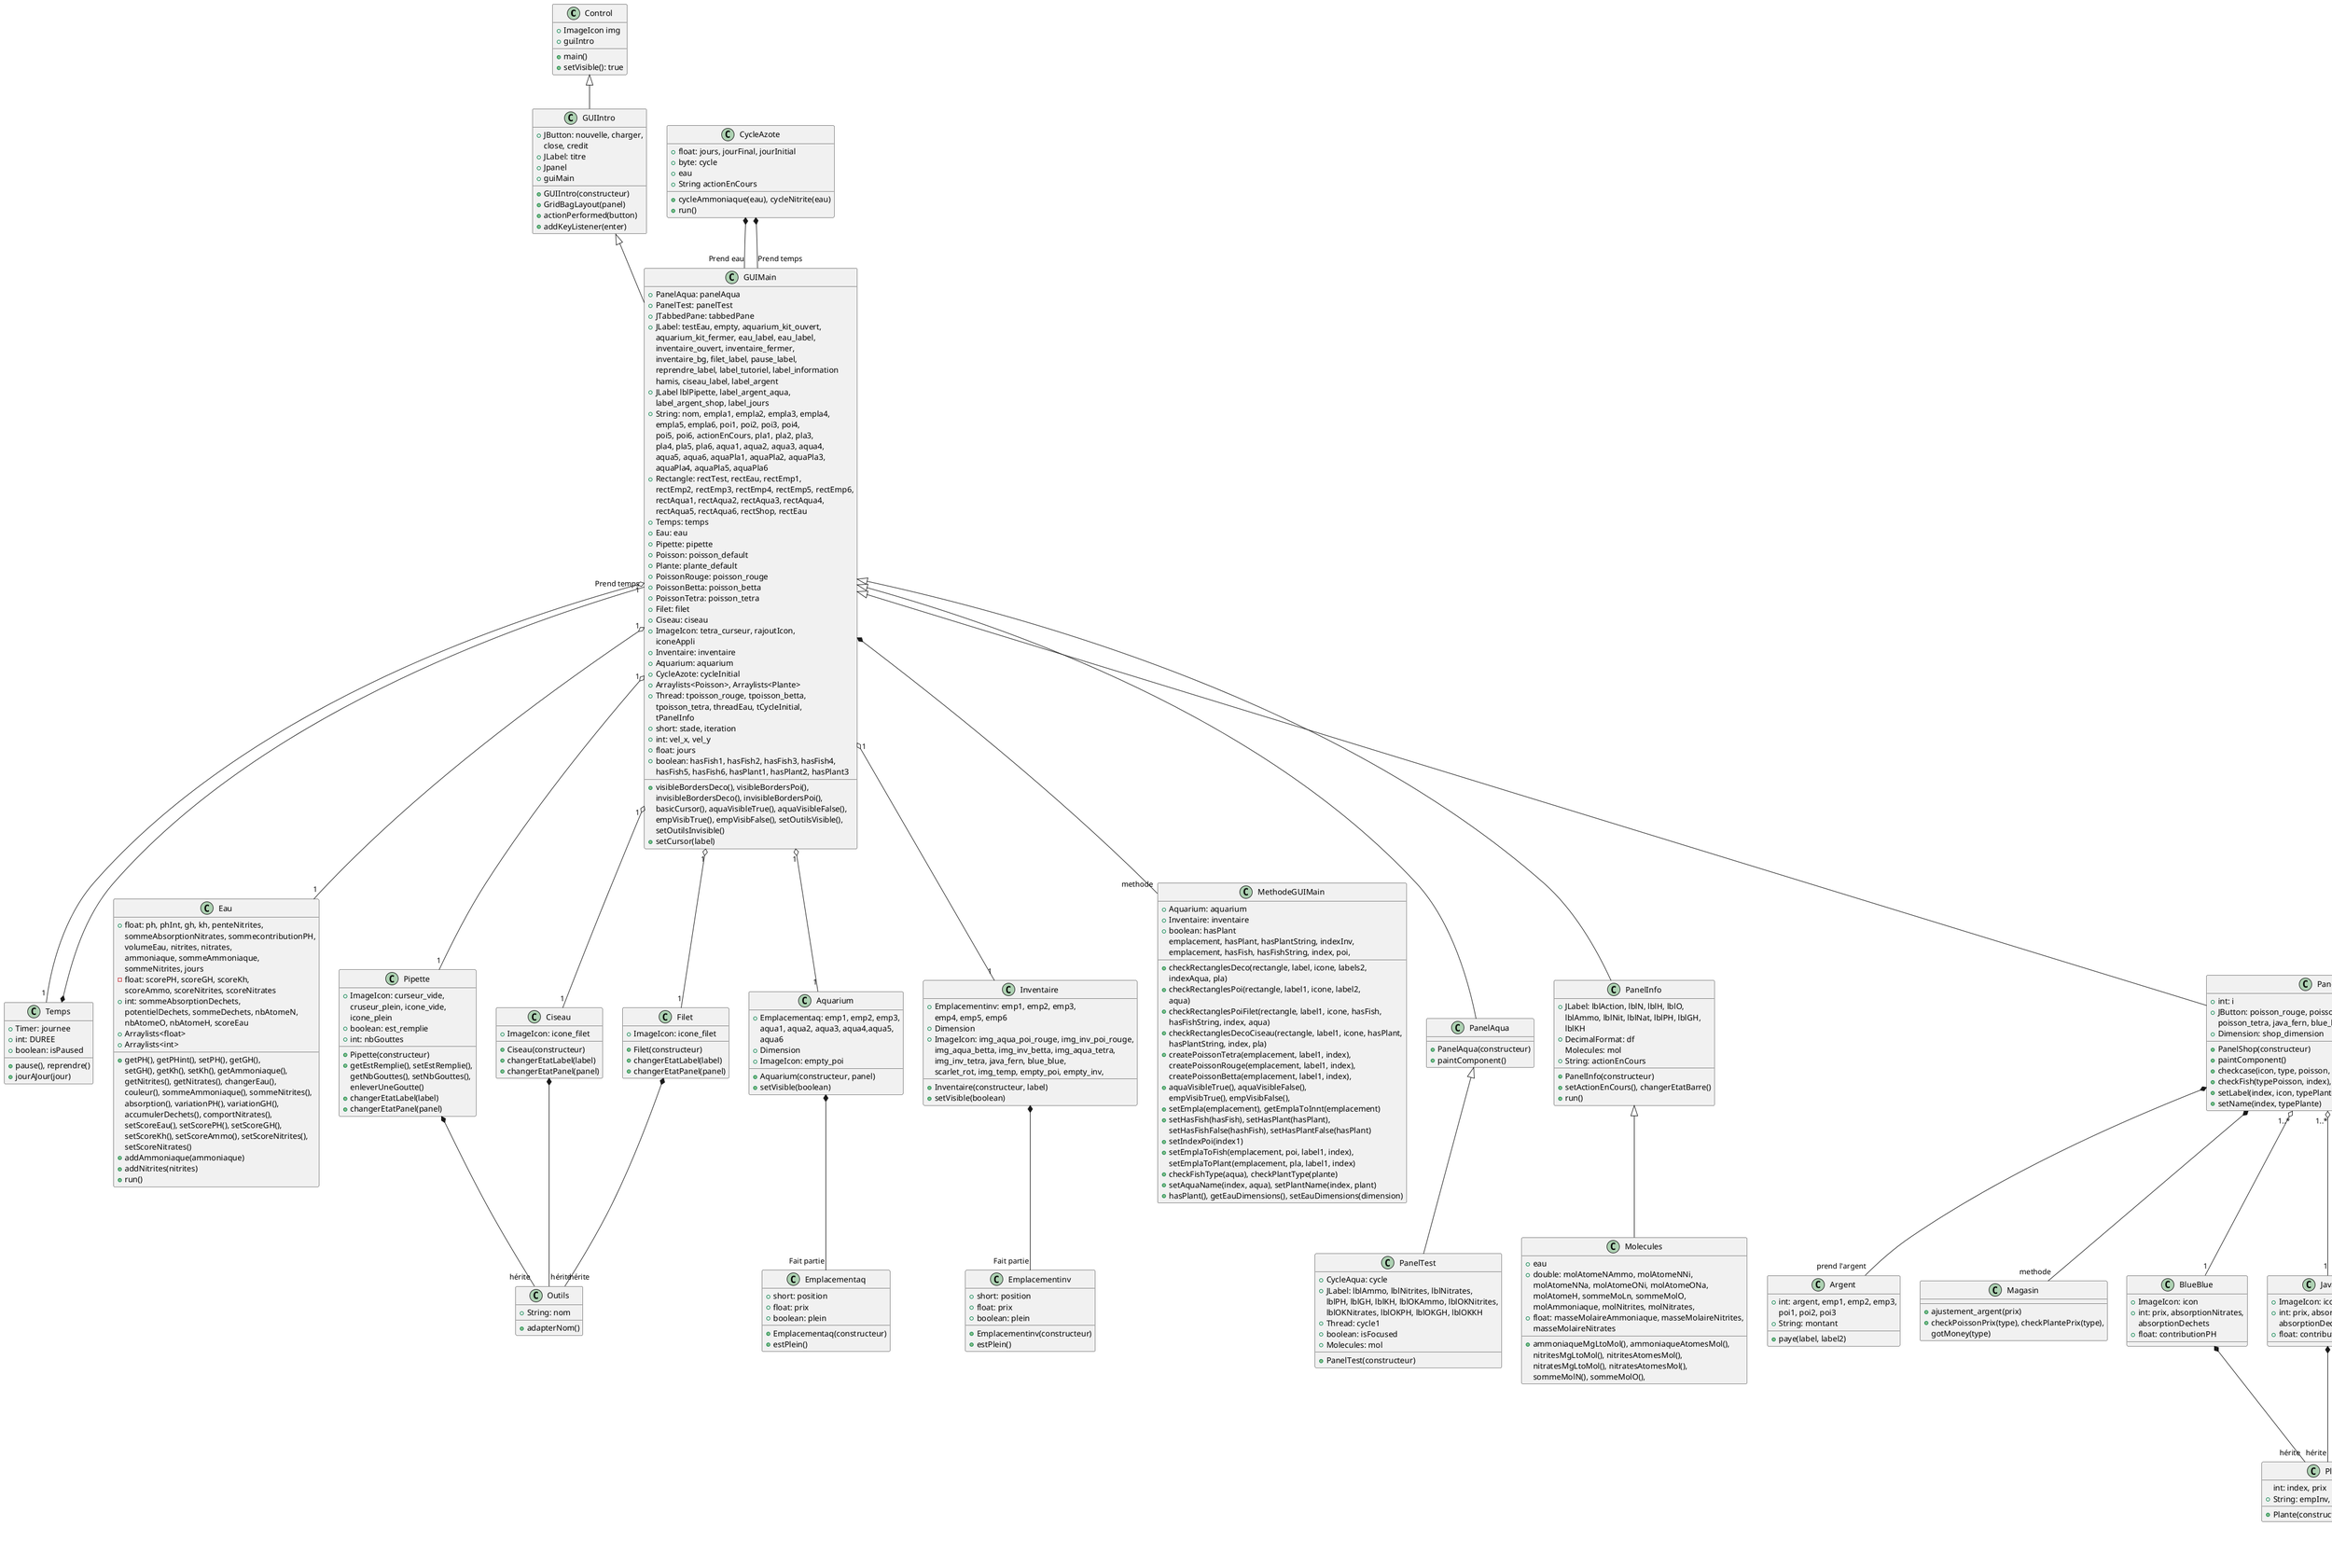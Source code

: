@startuml Diagram
scale 1


class Control {
    +main()
    +ImageIcon img
    +guiIntro
    +setVisible(): true
}

class GUIIntro {
    +JButton: nouvelle, charger,
    close, credit
    +JLabel: titre
    +Jpanel
    +guiMain
    +GUIIntro(constructeur)
    +GridBagLayout(panel)
    +actionPerformed(button)
    +addKeyListener(enter)
}

class CycleAzote {
    +float: jours, jourFinal, jourInitial
    +byte: cycle
    +eau
    +String actionEnCours
    +cycleAmmoniaque(eau), cycleNitrite(eau)
    +run()
}

class Eau {
    +float: ph, phInt, gh, kh, penteNitrites,
    sommeAbsorptionNitrates, sommecontributionPH,
    volumeEau, nitrites, nitrates,
    ammoniaque, sommeAmmoniaque,
    sommeNitrites, jours
    -float: scorePH, scoreGH, scoreKh,
    scoreAmmo, scoreNitrites, scoreNitrates
    +int: sommeAbsorptionDechets,
    potentielDechets, sommeDechets, nbAtomeN,
    nbAtomeO, nbAtomeH, scoreEau
    +Arraylists<float>
    +Arraylists<int>
    +getPH(), getPHint(), setPH(), getGH(),
    setGH(), getKh(), setKh(), getAmmoniaque(),
    getNitrites(), getNitrates(), changerEau(),
    couleur(), sommeAmmoniaque(), sommeNitrites(),
    absorption(), variationPH(), variationGH(),
    accumulerDechets(), comportNitrates(),
    setScoreEau(), setScorePH(), setScoreGH(),
    setScoreKh(), setScoreAmmo(), setScoreNitrites(),
    setScoreNitrates()
    +addAmmoniaque(ammoniaque)
    +addNitrites(nitrites)
    +run()
}

class Molecules {
    +eau
    +double: molAtomeNAmmo, molAtomeNNi,
    molAtomeNNa, molAtomeONi, molAtomeONa,
    molAtomeH, sommeMoLn, sommeMolO,
    molAmmoniaque, molNitrites, molNitrates,
    +float: masseMolaireAmmoniaque, masseMolaireNitrites,
    masseMolaireNitrates
    +ammoniaqueMgLtoMol(), ammoniaqueAtomesMol(),
    nitritesMgLtoMol(), nitritesAtomesMol(),
    nitratesMgLtoMol(), nitratesAtomesMol(),
    sommeMolN(), sommeMolO(),
}

class Temps {
    +Timer: journee
    +int: DUREE
    +boolean: isPaused
    +pause(), reprendre()
    +jourAJour(jour)
}

class Outils {
    +String: nom
    +adapterNom()
}

class Pipette {
    +ImageIcon: curseur_vide,
    cruseur_plein, icone_vide,
    icone_plein
    +boolean: est_remplie
    +int: nbGouttes
    +Pipette(constructeur)
    +getEstRemplie(), setEstRemplie(),
    getNbGouttes(), setNbGouttes(),
    enleverUneGoutte()
    +changerEtatLabel(label)
    +changerEtatPanel(panel)
}

class Ciseau {
    +ImageIcon: icone_filet
    +Ciseau(constructeur)
    +changerEtatLabel(label)
    +changerEtatPanel(panel)
}

class Filet {
    +ImageIcon: icone_filet
    +Filet(constructeur)
    +changerEtatLabel(label)
    +changerEtatPanel(panel)
}

class Aquarium {
    +Emplacementaq: emp1, emp2, emp3,
    aqua1, aqua2, aqua3, aqua4,aqua5,
    aqua6
    +Dimension
    +ImageIcon: empty_poi
    +Aquarium(constructeur, panel)
    +setVisible(boolean)
}

class Argent {
    +int: argent, emp1, emp2, emp3,
    poi1, poi2, poi3
    +String: montant
    +paye(label, label2)
}

class Emplacementaq {
    +short: position
    +float: prix
    +boolean: plein
    +Emplacementaq(constructeur)
    +estPlein()
}

class Emplacementinv {
    +short: position
    +float: prix
    +boolean: plein
    +Emplacementinv(constructeur)
    +estPlein()
}

class Inventaire {
    +Emplacementinv: emp1, emp2, emp3,
    emp4, emp5, emp6
    +Dimension
    +ImageIcon: img_aqua_poi_rouge, img_inv_poi_rouge,
    img_aqua_betta, img_inv_betta, img_aqua_tetra,
    img_inv_tetra, java_fern, blue_blue,
    scarlet_rot, img_temp, empty_poi, empty_inv,
    +Inventaire(constructeur, label)
    +setVisible(boolean)
}

class Magasin {
    +ajustement_argent(prix)
    +checkPoissonPrix(type), checkPlantePrix(type),
    gotMoney(type)
}

class Plante {
    int: index, prix
    +String: empInv, empAqua, nom
    +Plante(constructeur)
}

class BlueBlue {
    +ImageIcon: icon
    +int: prix, absorptionNitrates,
    absorptionDechets
    +float: contributionPH
}

class JavaFern {
    +ImageIcon: icon
    +int: prix, absorptionNitrates,
    absorptionDechets
    +float: contributionPH
}

class ScarletRot {
    +ImageIcon: icon
    +int: prix, absorptionNitrates,
    absorptionDechets
    +float: contributionPH
}

class Poisson {
    +int: vel_x, vel_y, sante, index
    +String: direction, empInv, empAqua, nom
    +boolean: var
    +setOpaque(isOpaque)
    +setXVelocity(vel_x), setYVelocity(vel_y),
    +setEmpInv(empInv), setEmpAqua(empAqua)
    +setNom(nom)
    +getXVelocity(), getYVelocity(), getEmpInv(),
    getEmpAqua(), getNom()
    +getImage(coter, img, poisson_droite, poisson_gauche, empty)
    +updateToolTip(label, type)
}

class PoissonBetta {
    +int: x, y, vel_x, vel_y, prix, dechets
    +Image: img, poisson_droite, poisson_gauche
    +paintComponent(), deplacer(),
    +run()
}

class PoissonRouge {
    +int: x, y, vel_x, vel_y, prix, dechets
    +Image: img, poisson_droite, poisson_gauche, empty
    +paintComponent(), deplacer(),
    +run()
}

class PoissonTetra {
    +int: x, y, vel_x, vel_y, prix, dechets
    +Image: img, poisson_droite, poisson_gauche
    +paintComponent(), deplacer(),
    +run()
}

class MethodeGUIMain {
    +Aquarium: aquarium
    +Inventaire: inventaire
    +boolean: hasPlant
    +checkRectanglesDeco(rectangle, label, icone, labels2,
    emplacement, hasPlant, hasPlantString, indexInv,
    indexAqua, pla)
    +checkRectanglesPoi(rectangle, label1, icone, label2,
    emplacement, hasFish, hasFishString, index, poi,
    aqua)
    +checkRectanglesPoiFilet(rectangle, label1, icone, hasFish,
    hasFishString, index, aqua)
    +checkRectanglesDecoCiseau(rectangle, label1, icone, hasPlant,
    hasPlantString, index, pla)
    +createPoissonTetra(emplacement, label1, index), 
    createPoissonRouge(emplacement, label1, index),
    createPoissonBetta(emplacement, label1, index),
    +aquaVisibleTrue(), aquaVisibleFalse(),
    empVisibTrue(), empVisibFalse(),
    +setEmpla(emplacement), getEmplaToInnt(emplacement)
    +setHasFish(hasFish), setHasPlant(hasPlant), 
    setHasFishFalse(hashFish), setHasPlantFalse(hasPlant)
    +setIndexPoi(index1)
    +setEmplaToFish(emplacement, poi, label1, index), 
    setEmplaToPlant(emplacement, pla, label1, index)
    +checkFishType(aqua), checkPlantType(plante)
    +setAquaName(index, aqua), setPlantName(index, plant)
    +hasPlant(), getEauDimensions(), setEauDimensions(dimension)
}

class PanelAqua {
    +PanelAqua(constructeur)
    +paintComponent()
}

class PanelInfo {
    +JLabel: lblAction, lblN, lblH, lblO,
    lblAmmo, lblNit, lblNat, lblPH, lblGH,
    lblKH
    +DecimalFormat: df
    Molecules: mol
    +String: actionEnCours
    +PanelInfo(constructeur)
    +setActionEnCours(), changerEtatBarre()
    +run()
}

class PanelShop {
    +int: i
    +JButton: poisson_rouge, poisson_betta,
    poisson_tetra, java_fern, blue_blue, scarlet_rot
    + Dimension: shop_dimension
    +PanelShop(constructeur)
    +paintComponent()
    +checkcase(icon, type, poisson, plante)
    +checkFish(typePoisson, index), checkPlant(typePlante, index),
    +setLabel(index, icon, typePlante)
    +setName(index, typePlante)
}

class PanelTest {
    +CycleAqua: cycle
    +JLabel: lblAmmo, lblNitrites, lblNitrates,
    lblPH, lblGH, lblKH, lblOKAmmo, lblOKNitrites,
    lblOKNitrates, lblOKPH, lblOKGH, lblOKKH
    +Thread: cycle1
    +boolean: isFocused
    +Molecules: mol
    +PanelTest(constructeur)
}

class GUIMain {
    +PanelAqua: panelAqua
    +PanelTest: panelTest
    +JTabbedPane: tabbedPane
    +JLabel: testEau, empty, aquarium_kit_ouvert,
    aquarium_kit_fermer, eau_label, eau_label,
    inventaire_ouvert, inventaire_fermer, 
    inventaire_bg, filet_label, pause_label, 
    reprendre_label, label_tutoriel, label_information 
    hamis, ciseau_label, label_argent
    +JLabel lblPipette, label_argent_aqua,
    label_argent_shop, label_jours
    +String: nom, empla1, empla2, empla3, empla4,
    empla5, empla6, poi1, poi2, poi3, poi4,
    poi5, poi6, actionEnCours, pla1, pla2, pla3,
    pla4, pla5, pla6, aqua1, aqua2, aqua3, aqua4,
    aqua5, aqua6, aquaPla1, aquaPla2, aquaPla3,
    aquaPla4, aquaPla5, aquaPla6
    +Rectangle: rectTest, rectEau, rectEmp1,
    rectEmp2, rectEmp3, rectEmp4, rectEmp5, rectEmp6,
    rectAqua1, rectAqua2, rectAqua3, rectAqua4,
    rectAqua5, rectAqua6, rectShop, rectEau
    +Temps: temps
    +Eau: eau
    +Pipette: pipette
    +Poisson: poisson_default
    +Plante: plante_default
    +PoissonRouge: poisson_rouge
    +PoissonBetta: poisson_betta
    +PoissonTetra: poisson_tetra
    +Filet: filet
    +Ciseau: ciseau
    +ImageIcon: tetra_curseur, rajoutIcon,
    iconeAppli
    +Inventaire: inventaire
    +Aquarium: aquarium
    +CycleAzote: cycleInitial
    +Arraylists<Poisson>, Arraylists<Plante>
    +Thread: tpoisson_rouge, tpoisson_betta,
    tpoisson_tetra, threadEau, tCycleInitial,
    tPanelInfo
    +short: stade, iteration
    +int: vel_x, vel_y
    +float: jours
    +boolean: hasFish1, hasFish2, hasFish3, hasFish4,
    hasFish5, hasFish6, hasPlant1, hasPlant2, hasPlant3
    +visibleBordersDeco(), visibleBordersPoi(),
    invisibleBordersDeco(), invisibleBordersPoi(),
    basicCursor(), aquaVisibleTrue(), aquaVisibleFalse(),
    empVisibTrue(), empVisibFalse(), setOutilsVisible(),
    setOutilsInvisible()
    +setCursor(label)
}


Control <|-- GUIIntro

GUIIntro <|-- GUIMain
GUIMain <|-- PanelAqua
GUIMain <|-- PanelShop
GUIMain <|-- PanelInfo
PanelAqua <|-- PanelTest
PanelInfo <|-- Molecules

Pipette *-- "hérite" Outils
Ciseau *-- "hérite" Outils
Filet *-- "hérite" Outils

Aquarium *-- "Fait partie" Emplacementaq
Inventaire *-- "Fait partie" Emplacementinv
CycleAzote *-- "Prend eau" GUIMain
CycleAzote *-- "Prend temps" GUIMain
Temps *-- "Prend temps" GUIMain
GUIMain *-- "methode" MethodeGUIMain
PanelShop *-- "methode" Magasin
PanelShop *-- "prend l'argent" Argent

PoissonRouge *-- "hérite" Poisson
PoissonBetta *-- "hérite" Poisson
PoissonTetra *-- "hérite" Poisson
JavaFern *-- "hérite" Plante
BlueBlue *-- "hérite" Plante
ScarletRot *-- "hérite" Plante

GUIMain "1" o-- "1" Pipette
GUIMain "1" o-- "1" Ciseau
GUIMain "1" o-- "1" Filet
GUIMain "1" o-- "1" Inventaire
GUIMain "1" o-- "1" Aquarium
GUIMain "1" o-- "1" Eau
GUIMain "1" o-- "1" Temps

PanelShop "1..*" o-- "1" PoissonRouge
PanelShop "1..*" o-- "1" PoissonBetta
PanelShop "1..*" o-- "1" PoissonTetra
PanelShop "1..*" o-- "1" JavaFern
PanelShop "1..*" o-- "1" BlueBlue
PanelShop "1..*" o-- "1" ScarletRot

@enduml